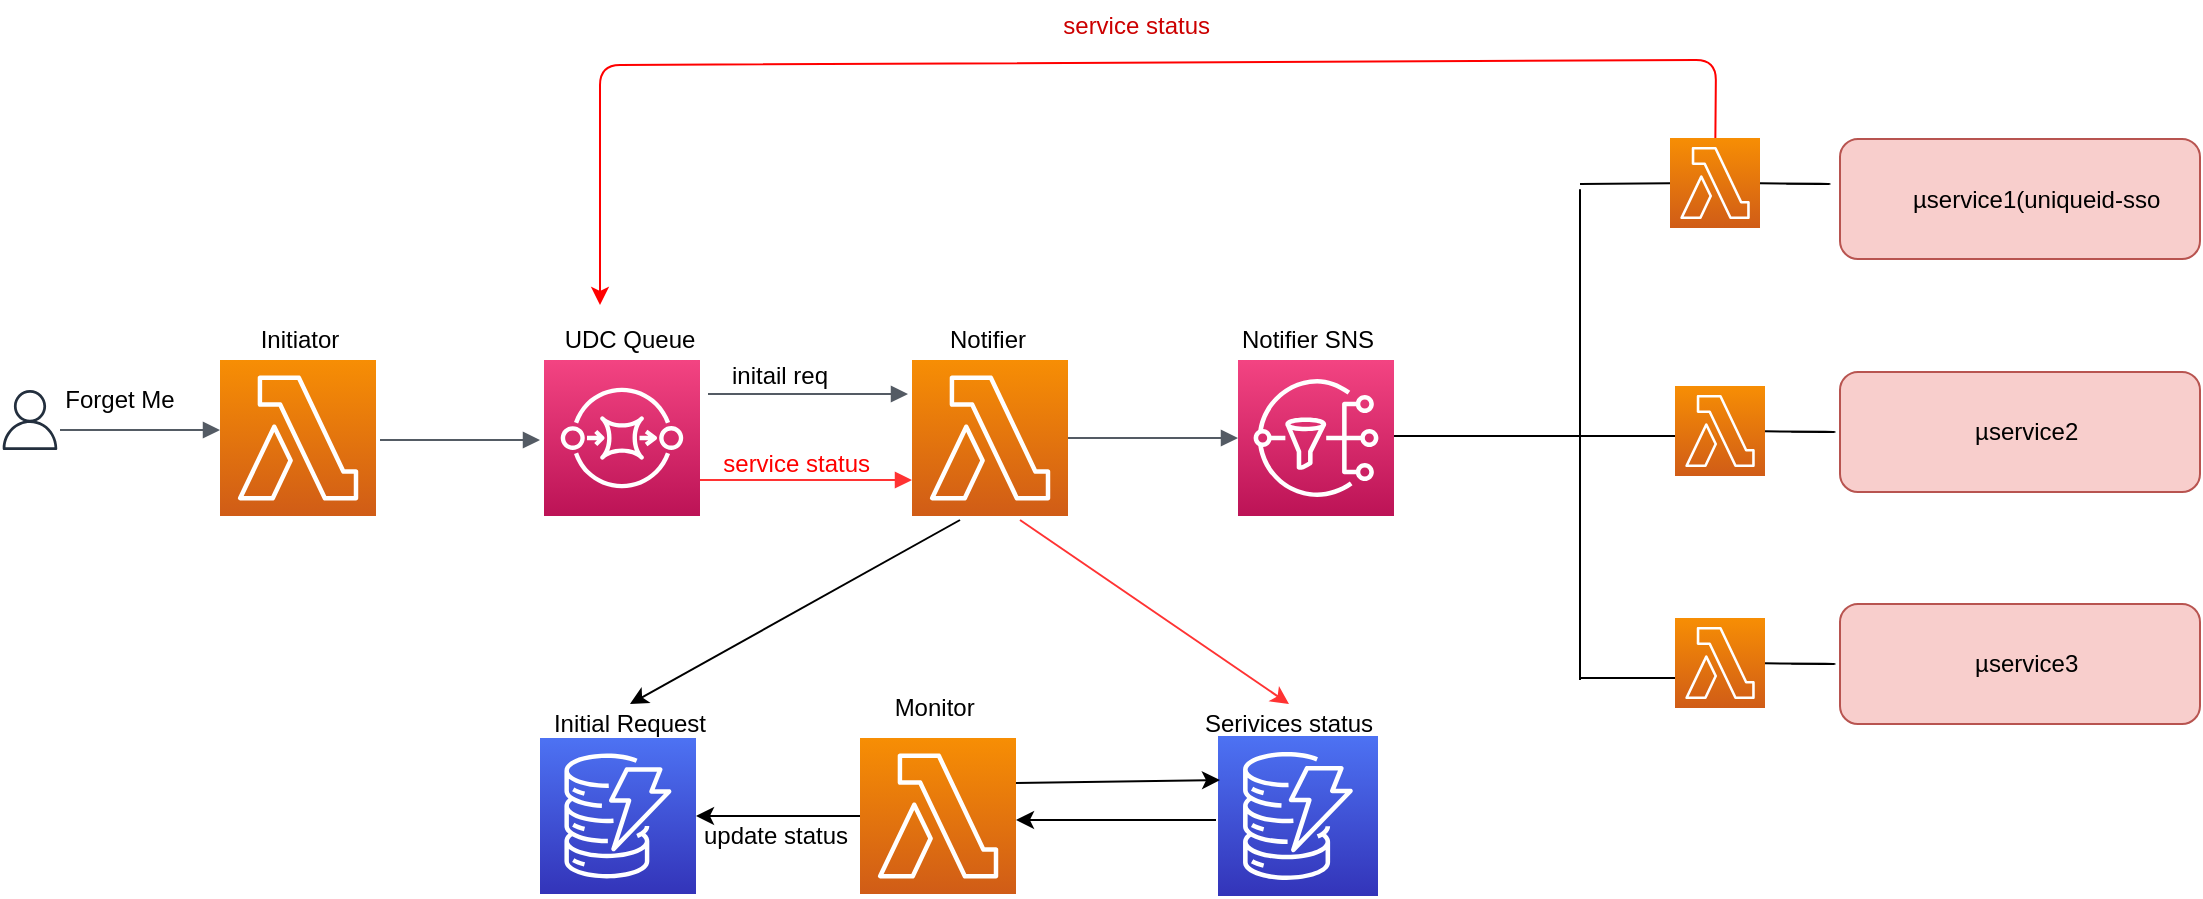 <mxfile version="12.4.2" type="github" pages="1">
  <diagram id="QNfwfn5JI8Tkmf6PVl0w" name="Page-1">
    <mxGraphModel dx="1186" dy="614" grid="1" gridSize="10" guides="1" tooltips="1" connect="1" arrows="1" fold="1" page="1" pageScale="1" pageWidth="850" pageHeight="1100" math="0" shadow="0">
      <root>
        <mxCell id="0"/>
        <mxCell id="1" parent="0"/>
        <mxCell id="57Ivh-c8JjiExphYt2KF-1" value="" style="outlineConnect=0;fontColor=#232F3E;gradientColor=#4D72F3;gradientDirection=north;fillColor=#3334B9;strokeColor=#ffffff;dashed=0;verticalLabelPosition=bottom;verticalAlign=top;align=center;html=1;fontSize=12;fontStyle=0;aspect=fixed;shape=mxgraph.aws4.resourceIcon;resIcon=mxgraph.aws4.dynamodb;" vertex="1" parent="1">
          <mxGeometry x="320" y="429" width="78" height="78" as="geometry"/>
        </mxCell>
        <mxCell id="57Ivh-c8JjiExphYt2KF-2" value="" style="outlineConnect=0;fontColor=#232F3E;gradientColor=#4D72F3;gradientDirection=north;fillColor=#3334B9;strokeColor=#ffffff;dashed=0;verticalLabelPosition=bottom;verticalAlign=top;align=center;html=1;fontSize=12;fontStyle=0;aspect=fixed;shape=mxgraph.aws4.resourceIcon;resIcon=mxgraph.aws4.dynamodb;" vertex="1" parent="1">
          <mxGeometry x="659" y="428" width="80" height="80" as="geometry"/>
        </mxCell>
        <mxCell id="57Ivh-c8JjiExphYt2KF-3" value="" style="outlineConnect=0;fontColor=#232F3E;gradientColor=#F78E04;gradientDirection=north;fillColor=#D05C17;strokeColor=#ffffff;dashed=0;verticalLabelPosition=bottom;verticalAlign=top;align=center;html=1;fontSize=12;fontStyle=0;aspect=fixed;shape=mxgraph.aws4.resourceIcon;resIcon=mxgraph.aws4.lambda;" vertex="1" parent="1">
          <mxGeometry x="506" y="240" width="78" height="78" as="geometry"/>
        </mxCell>
        <mxCell id="57Ivh-c8JjiExphYt2KF-4" value="" style="outlineConnect=0;fontColor=#232F3E;gradientColor=#F78E04;gradientDirection=north;fillColor=#D05C17;strokeColor=#ffffff;dashed=0;verticalLabelPosition=bottom;verticalAlign=top;align=center;html=1;fontSize=12;fontStyle=0;aspect=fixed;shape=mxgraph.aws4.resourceIcon;resIcon=mxgraph.aws4.lambda;" vertex="1" parent="1">
          <mxGeometry x="160" y="240" width="78" height="78" as="geometry"/>
        </mxCell>
        <mxCell id="57Ivh-c8JjiExphYt2KF-5" value="" style="outlineConnect=0;fontColor=#232F3E;gradientColor=#F34482;gradientDirection=north;fillColor=#BC1356;strokeColor=#ffffff;dashed=0;verticalLabelPosition=bottom;verticalAlign=top;align=center;html=1;fontSize=12;fontStyle=0;aspect=fixed;shape=mxgraph.aws4.resourceIcon;resIcon=mxgraph.aws4.sqs;" vertex="1" parent="1">
          <mxGeometry x="322" y="240" width="78" height="78" as="geometry"/>
        </mxCell>
        <mxCell id="57Ivh-c8JjiExphYt2KF-6" value="" style="outlineConnect=0;fontColor=#232F3E;gradientColor=#F34482;gradientDirection=north;fillColor=#BC1356;strokeColor=#ffffff;dashed=0;verticalLabelPosition=bottom;verticalAlign=top;align=center;html=1;fontSize=12;fontStyle=0;aspect=fixed;shape=mxgraph.aws4.resourceIcon;resIcon=mxgraph.aws4.sns;" vertex="1" parent="1">
          <mxGeometry x="669" y="240" width="78" height="78" as="geometry"/>
        </mxCell>
        <mxCell id="57Ivh-c8JjiExphYt2KF-7" value="" style="edgeStyle=orthogonalEdgeStyle;html=1;endArrow=block;elbow=vertical;startArrow=none;endFill=1;strokeColor=#545B64;rounded=0;" edge="1" parent="1">
          <mxGeometry width="100" relative="1" as="geometry">
            <mxPoint x="240" y="280" as="sourcePoint"/>
            <mxPoint x="320" y="280" as="targetPoint"/>
          </mxGeometry>
        </mxCell>
        <mxCell id="57Ivh-c8JjiExphYt2KF-8" value="" style="edgeStyle=orthogonalEdgeStyle;html=1;endArrow=block;elbow=vertical;startArrow=none;endFill=1;strokeColor=#545B64;rounded=0;" edge="1" parent="1">
          <mxGeometry width="100" relative="1" as="geometry">
            <mxPoint x="404" y="257" as="sourcePoint"/>
            <mxPoint x="504" y="257" as="targetPoint"/>
            <Array as="points">
              <mxPoint x="443.5" y="256.5"/>
              <mxPoint x="443.5" y="256.5"/>
            </Array>
          </mxGeometry>
        </mxCell>
        <mxCell id="57Ivh-c8JjiExphYt2KF-9" value="" style="edgeStyle=orthogonalEdgeStyle;html=1;endArrow=block;elbow=vertical;startArrow=none;endFill=1;strokeColor=#545B64;rounded=0;" edge="1" parent="1" source="57Ivh-c8JjiExphYt2KF-3" target="57Ivh-c8JjiExphYt2KF-6">
          <mxGeometry width="100" relative="1" as="geometry">
            <mxPoint x="590" y="279" as="sourcePoint"/>
            <mxPoint x="600" y="189" as="targetPoint"/>
          </mxGeometry>
        </mxCell>
        <mxCell id="57Ivh-c8JjiExphYt2KF-10" value="Initiator" style="text;html=1;strokeColor=none;fillColor=none;align=center;verticalAlign=middle;whiteSpace=wrap;rounded=0;" vertex="1" parent="1">
          <mxGeometry x="160" y="220" width="80" height="20" as="geometry"/>
        </mxCell>
        <mxCell id="57Ivh-c8JjiExphYt2KF-11" value="Notifier" style="text;html=1;strokeColor=none;fillColor=none;align=center;verticalAlign=middle;whiteSpace=wrap;rounded=0;" vertex="1" parent="1">
          <mxGeometry x="504" y="220" width="80" height="20" as="geometry"/>
        </mxCell>
        <mxCell id="57Ivh-c8JjiExphYt2KF-12" value="UDC Queue" style="text;html=1;strokeColor=none;fillColor=none;align=center;verticalAlign=middle;whiteSpace=wrap;rounded=0;" vertex="1" parent="1">
          <mxGeometry x="330" y="220" width="70" height="20" as="geometry"/>
        </mxCell>
        <mxCell id="57Ivh-c8JjiExphYt2KF-13" value="" style="endArrow=none;html=1;" edge="1" parent="1">
          <mxGeometry width="50" height="50" relative="1" as="geometry">
            <mxPoint x="747" y="278" as="sourcePoint"/>
            <mxPoint x="840" y="278" as="targetPoint"/>
            <Array as="points">
              <mxPoint x="797" y="278"/>
              <mxPoint x="747" y="278"/>
            </Array>
          </mxGeometry>
        </mxCell>
        <mxCell id="57Ivh-c8JjiExphYt2KF-14" value="" style="endArrow=none;html=1;" edge="1" parent="1">
          <mxGeometry width="50" height="50" relative="1" as="geometry">
            <mxPoint x="840" y="400" as="sourcePoint"/>
            <mxPoint x="840" y="190" as="targetPoint"/>
            <Array as="points">
              <mxPoint x="840" y="280"/>
              <mxPoint x="840" y="180"/>
              <mxPoint x="840" y="150"/>
            </Array>
          </mxGeometry>
        </mxCell>
        <mxCell id="57Ivh-c8JjiExphYt2KF-15" value="" style="endArrow=none;html=1;" edge="1" parent="1">
          <mxGeometry width="50" height="50" relative="1" as="geometry">
            <mxPoint x="840" y="399" as="sourcePoint"/>
            <mxPoint x="930" y="399" as="targetPoint"/>
            <Array as="points">
              <mxPoint x="890" y="399"/>
              <mxPoint x="840" y="399"/>
            </Array>
          </mxGeometry>
        </mxCell>
        <mxCell id="57Ivh-c8JjiExphYt2KF-16" value="" style="endArrow=none;html=1;" edge="1" parent="1">
          <mxGeometry width="50" height="50" relative="1" as="geometry">
            <mxPoint x="840" y="278" as="sourcePoint"/>
            <mxPoint x="930" y="278" as="targetPoint"/>
            <Array as="points">
              <mxPoint x="890" y="278"/>
              <mxPoint x="840" y="278"/>
            </Array>
          </mxGeometry>
        </mxCell>
        <mxCell id="57Ivh-c8JjiExphYt2KF-17" value="Notifier SNS" style="text;html=1;strokeColor=none;fillColor=none;align=center;verticalAlign=middle;whiteSpace=wrap;rounded=0;" vertex="1" parent="1">
          <mxGeometry x="669" y="220" width="70" height="20" as="geometry"/>
        </mxCell>
        <mxCell id="57Ivh-c8JjiExphYt2KF-18" value="Initial Request" style="text;html=1;strokeColor=none;fillColor=none;align=center;verticalAlign=middle;whiteSpace=wrap;rounded=0;" vertex="1" parent="1">
          <mxGeometry x="325" y="412" width="80" height="20" as="geometry"/>
        </mxCell>
        <mxCell id="57Ivh-c8JjiExphYt2KF-19" value="Serivices status" style="text;html=1;strokeColor=none;fillColor=none;align=center;verticalAlign=middle;whiteSpace=wrap;rounded=0;" vertex="1" parent="1">
          <mxGeometry x="650" y="412" width="89" height="20" as="geometry"/>
        </mxCell>
        <mxCell id="57Ivh-c8JjiExphYt2KF-20" value="" style="endArrow=none;html=1;" edge="1" parent="1" source="57Ivh-c8JjiExphYt2KF-34">
          <mxGeometry width="50" height="50" relative="1" as="geometry">
            <mxPoint x="840" y="152" as="sourcePoint"/>
            <mxPoint x="930" y="152" as="targetPoint"/>
            <Array as="points">
              <mxPoint x="890" y="152"/>
            </Array>
          </mxGeometry>
        </mxCell>
        <mxCell id="57Ivh-c8JjiExphYt2KF-21" value="&amp;nbsp; µservice2" style="rounded=1;whiteSpace=wrap;html=1;fillColor=#f8cecc;strokeColor=#b85450;" vertex="1" parent="1">
          <mxGeometry x="970" y="246" width="180" height="60" as="geometry"/>
        </mxCell>
        <mxCell id="57Ivh-c8JjiExphYt2KF-22" value="&amp;nbsp; µservice3" style="rounded=1;whiteSpace=wrap;html=1;fillColor=#f8cecc;strokeColor=#b85450;" vertex="1" parent="1">
          <mxGeometry x="970" y="362" width="180" height="60" as="geometry"/>
        </mxCell>
        <mxCell id="57Ivh-c8JjiExphYt2KF-23" value="&amp;nbsp; &amp;nbsp; &amp;nbsp;µservice1(uniqueid-sso" style="rounded=1;whiteSpace=wrap;html=1;fillColor=#f8cecc;strokeColor=#b85450;" vertex="1" parent="1">
          <mxGeometry x="970" y="129.5" width="180" height="60" as="geometry"/>
        </mxCell>
        <mxCell id="57Ivh-c8JjiExphYt2KF-24" value="" style="endArrow=classic;html=1;entryX=0.5;entryY=0;entryDx=0;entryDy=0;" edge="1" parent="1" target="57Ivh-c8JjiExphYt2KF-18">
          <mxGeometry width="50" height="50" relative="1" as="geometry">
            <mxPoint x="530" y="320" as="sourcePoint"/>
            <mxPoint x="170" y="690" as="targetPoint"/>
          </mxGeometry>
        </mxCell>
        <mxCell id="57Ivh-c8JjiExphYt2KF-25" value="" style="endArrow=classic;html=1;fillColor=#e51400;strokeColor=#FF3333;rounded=0;entryX=0.5;entryY=0;entryDx=0;entryDy=0;" edge="1" parent="1" target="57Ivh-c8JjiExphYt2KF-19">
          <mxGeometry width="50" height="50" relative="1" as="geometry">
            <mxPoint x="560" y="320" as="sourcePoint"/>
            <mxPoint x="650" y="420" as="targetPoint"/>
          </mxGeometry>
        </mxCell>
        <mxCell id="57Ivh-c8JjiExphYt2KF-26" value="" style="outlineConnect=0;fontColor=#232F3E;gradientColor=none;fillColor=#232F3E;strokeColor=none;dashed=0;verticalLabelPosition=bottom;verticalAlign=top;align=center;html=1;fontSize=12;fontStyle=0;aspect=fixed;pointerEvents=1;shape=mxgraph.aws4.user;" vertex="1" parent="1">
          <mxGeometry x="50" y="255" width="30" height="30" as="geometry"/>
        </mxCell>
        <mxCell id="57Ivh-c8JjiExphYt2KF-27" value="" style="edgeStyle=orthogonalEdgeStyle;html=1;endArrow=block;elbow=vertical;startArrow=none;endFill=1;strokeColor=#545B64;rounded=0;" edge="1" parent="1">
          <mxGeometry width="100" relative="1" as="geometry">
            <mxPoint x="80" y="275" as="sourcePoint"/>
            <mxPoint x="160" y="275" as="targetPoint"/>
          </mxGeometry>
        </mxCell>
        <mxCell id="57Ivh-c8JjiExphYt2KF-28" value="Forget Me" style="text;html=1;strokeColor=none;fillColor=none;align=center;verticalAlign=middle;whiteSpace=wrap;rounded=0;" vertex="1" parent="1">
          <mxGeometry x="80" y="250" width="60" height="20" as="geometry"/>
        </mxCell>
        <mxCell id="57Ivh-c8JjiExphYt2KF-29" value="" style="endArrow=classic;html=1;fillColor=#a20025;strokeColor=#FF0000;jumpStyle=gap;" edge="1" parent="1" source="57Ivh-c8JjiExphYt2KF-34">
          <mxGeometry width="50" height="50" relative="1" as="geometry">
            <mxPoint x="965" y="137.5" as="sourcePoint"/>
            <mxPoint x="350" y="212.5" as="targetPoint"/>
            <Array as="points">
              <mxPoint x="908" y="90"/>
              <mxPoint x="350" y="92.5"/>
            </Array>
          </mxGeometry>
        </mxCell>
        <mxCell id="57Ivh-c8JjiExphYt2KF-30" value="&lt;font color=&quot;#cc0000&quot;&gt;service status&amp;nbsp;&lt;/font&gt;" style="text;html=1;strokeColor=none;fillColor=none;align=center;verticalAlign=middle;whiteSpace=wrap;rounded=0;" vertex="1" parent="1">
          <mxGeometry x="536" y="60" width="168" height="25" as="geometry"/>
        </mxCell>
        <mxCell id="57Ivh-c8JjiExphYt2KF-31" value="" style="edgeStyle=orthogonalEdgeStyle;html=1;endArrow=block;elbow=vertical;startArrow=none;endFill=1;strokeColor=#FF3333;rounded=0;fillColor=#a20025;" edge="1" parent="1" source="57Ivh-c8JjiExphYt2KF-5" target="57Ivh-c8JjiExphYt2KF-3">
          <mxGeometry width="100" relative="1" as="geometry">
            <mxPoint x="406" y="290" as="sourcePoint"/>
            <mxPoint x="500" y="279" as="targetPoint"/>
            <Array as="points">
              <mxPoint x="440" y="300"/>
              <mxPoint x="440" y="300"/>
            </Array>
          </mxGeometry>
        </mxCell>
        <mxCell id="57Ivh-c8JjiExphYt2KF-32" value="&lt;font color=&quot;#ff0000&quot;&gt;service status&amp;nbsp;&lt;/font&gt;" style="text;html=1;strokeColor=none;fillColor=none;align=center;verticalAlign=middle;whiteSpace=wrap;rounded=0;" vertex="1" parent="1">
          <mxGeometry x="410" y="279" width="80" height="25" as="geometry"/>
        </mxCell>
        <mxCell id="57Ivh-c8JjiExphYt2KF-33" value="initail req" style="text;html=1;strokeColor=none;fillColor=none;align=center;verticalAlign=middle;whiteSpace=wrap;rounded=0;" vertex="1" parent="1">
          <mxGeometry x="400" y="235" width="80" height="25" as="geometry"/>
        </mxCell>
        <mxCell id="57Ivh-c8JjiExphYt2KF-34" value="" style="outlineConnect=0;fontColor=#232F3E;gradientColor=#F78E04;gradientDirection=north;fillColor=#D05C17;strokeColor=#ffffff;dashed=0;verticalLabelPosition=bottom;verticalAlign=top;align=center;html=1;fontSize=12;fontStyle=0;aspect=fixed;shape=mxgraph.aws4.resourceIcon;resIcon=mxgraph.aws4.lambda;" vertex="1" parent="1">
          <mxGeometry x="885" y="129" width="45" height="45" as="geometry"/>
        </mxCell>
        <mxCell id="57Ivh-c8JjiExphYt2KF-35" value="" style="endArrow=none;html=1;" edge="1" parent="1" target="57Ivh-c8JjiExphYt2KF-34">
          <mxGeometry width="50" height="50" relative="1" as="geometry">
            <mxPoint x="840" y="152" as="sourcePoint"/>
            <mxPoint x="930" y="152" as="targetPoint"/>
            <Array as="points"/>
          </mxGeometry>
        </mxCell>
        <mxCell id="57Ivh-c8JjiExphYt2KF-36" value="" style="endArrow=none;html=1;" edge="1" parent="1" source="57Ivh-c8JjiExphYt2KF-34">
          <mxGeometry width="50" height="50" relative="1" as="geometry">
            <mxPoint x="850" y="162" as="sourcePoint"/>
            <mxPoint x="950" y="152" as="targetPoint"/>
            <Array as="points">
              <mxPoint x="970" y="152"/>
              <mxPoint x="940" y="152"/>
            </Array>
          </mxGeometry>
        </mxCell>
        <mxCell id="57Ivh-c8JjiExphYt2KF-37" value="" style="outlineConnect=0;fontColor=#232F3E;gradientColor=#F78E04;gradientDirection=north;fillColor=#D05C17;strokeColor=#ffffff;dashed=0;verticalLabelPosition=bottom;verticalAlign=top;align=center;html=1;fontSize=12;fontStyle=0;aspect=fixed;shape=mxgraph.aws4.resourceIcon;resIcon=mxgraph.aws4.lambda;" vertex="1" parent="1">
          <mxGeometry x="887.5" y="253" width="45" height="45" as="geometry"/>
        </mxCell>
        <mxCell id="57Ivh-c8JjiExphYt2KF-38" value="" style="endArrow=none;html=1;" edge="1" parent="1" source="57Ivh-c8JjiExphYt2KF-37">
          <mxGeometry width="50" height="50" relative="1" as="geometry">
            <mxPoint x="852.5" y="286" as="sourcePoint"/>
            <mxPoint x="952.5" y="276" as="targetPoint"/>
            <Array as="points">
              <mxPoint x="972.5" y="276"/>
              <mxPoint x="942.5" y="276"/>
            </Array>
          </mxGeometry>
        </mxCell>
        <mxCell id="57Ivh-c8JjiExphYt2KF-39" value="" style="outlineConnect=0;fontColor=#232F3E;gradientColor=#F78E04;gradientDirection=north;fillColor=#D05C17;strokeColor=#ffffff;dashed=0;verticalLabelPosition=bottom;verticalAlign=top;align=center;html=1;fontSize=12;fontStyle=0;aspect=fixed;shape=mxgraph.aws4.resourceIcon;resIcon=mxgraph.aws4.lambda;" vertex="1" parent="1">
          <mxGeometry x="887.5" y="369" width="45" height="45" as="geometry"/>
        </mxCell>
        <mxCell id="57Ivh-c8JjiExphYt2KF-40" value="" style="endArrow=none;html=1;" edge="1" parent="1" source="57Ivh-c8JjiExphYt2KF-39">
          <mxGeometry width="50" height="50" relative="1" as="geometry">
            <mxPoint x="852.5" y="402" as="sourcePoint"/>
            <mxPoint x="952.5" y="392" as="targetPoint"/>
            <Array as="points">
              <mxPoint x="972.5" y="392"/>
              <mxPoint x="942.5" y="392"/>
            </Array>
          </mxGeometry>
        </mxCell>
        <mxCell id="57Ivh-c8JjiExphYt2KF-41" value="" style="outlineConnect=0;fontColor=#232F3E;gradientColor=#F78E04;gradientDirection=north;fillColor=#D05C17;strokeColor=#ffffff;dashed=0;verticalLabelPosition=bottom;verticalAlign=top;align=center;html=1;fontSize=12;fontStyle=0;aspect=fixed;shape=mxgraph.aws4.resourceIcon;resIcon=mxgraph.aws4.lambda;" vertex="1" parent="1">
          <mxGeometry x="480" y="429" width="78" height="78" as="geometry"/>
        </mxCell>
        <mxCell id="57Ivh-c8JjiExphYt2KF-42" value="" style="endArrow=classic;html=1;" edge="1" parent="1">
          <mxGeometry width="50" height="50" relative="1" as="geometry">
            <mxPoint x="558" y="451.5" as="sourcePoint"/>
            <mxPoint x="660" y="450" as="targetPoint"/>
          </mxGeometry>
        </mxCell>
        <mxCell id="57Ivh-c8JjiExphYt2KF-43" value="" style="endArrow=classic;html=1;" edge="1" parent="1" source="57Ivh-c8JjiExphYt2KF-41" target="57Ivh-c8JjiExphYt2KF-1">
          <mxGeometry width="50" height="50" relative="1" as="geometry">
            <mxPoint x="455" y="529" as="sourcePoint"/>
            <mxPoint x="430" y="468" as="targetPoint"/>
          </mxGeometry>
        </mxCell>
        <mxCell id="57Ivh-c8JjiExphYt2KF-44" value="" style="endArrow=classic;html=1;" edge="1" parent="1">
          <mxGeometry width="50" height="50" relative="1" as="geometry">
            <mxPoint x="658" y="470" as="sourcePoint"/>
            <mxPoint x="558" y="470" as="targetPoint"/>
          </mxGeometry>
        </mxCell>
        <mxCell id="57Ivh-c8JjiExphYt2KF-45" value="Monitor&amp;nbsp;" style="text;html=1;strokeColor=none;fillColor=none;align=center;verticalAlign=middle;whiteSpace=wrap;rounded=0;" vertex="1" parent="1">
          <mxGeometry x="478" y="404" width="82" height="20" as="geometry"/>
        </mxCell>
        <mxCell id="57Ivh-c8JjiExphYt2KF-46" value="update status" style="text;html=1;strokeColor=none;fillColor=none;align=center;verticalAlign=middle;whiteSpace=wrap;rounded=0;" vertex="1" parent="1">
          <mxGeometry x="398" y="468" width="80" height="20" as="geometry"/>
        </mxCell>
      </root>
    </mxGraphModel>
  </diagram>
</mxfile>
